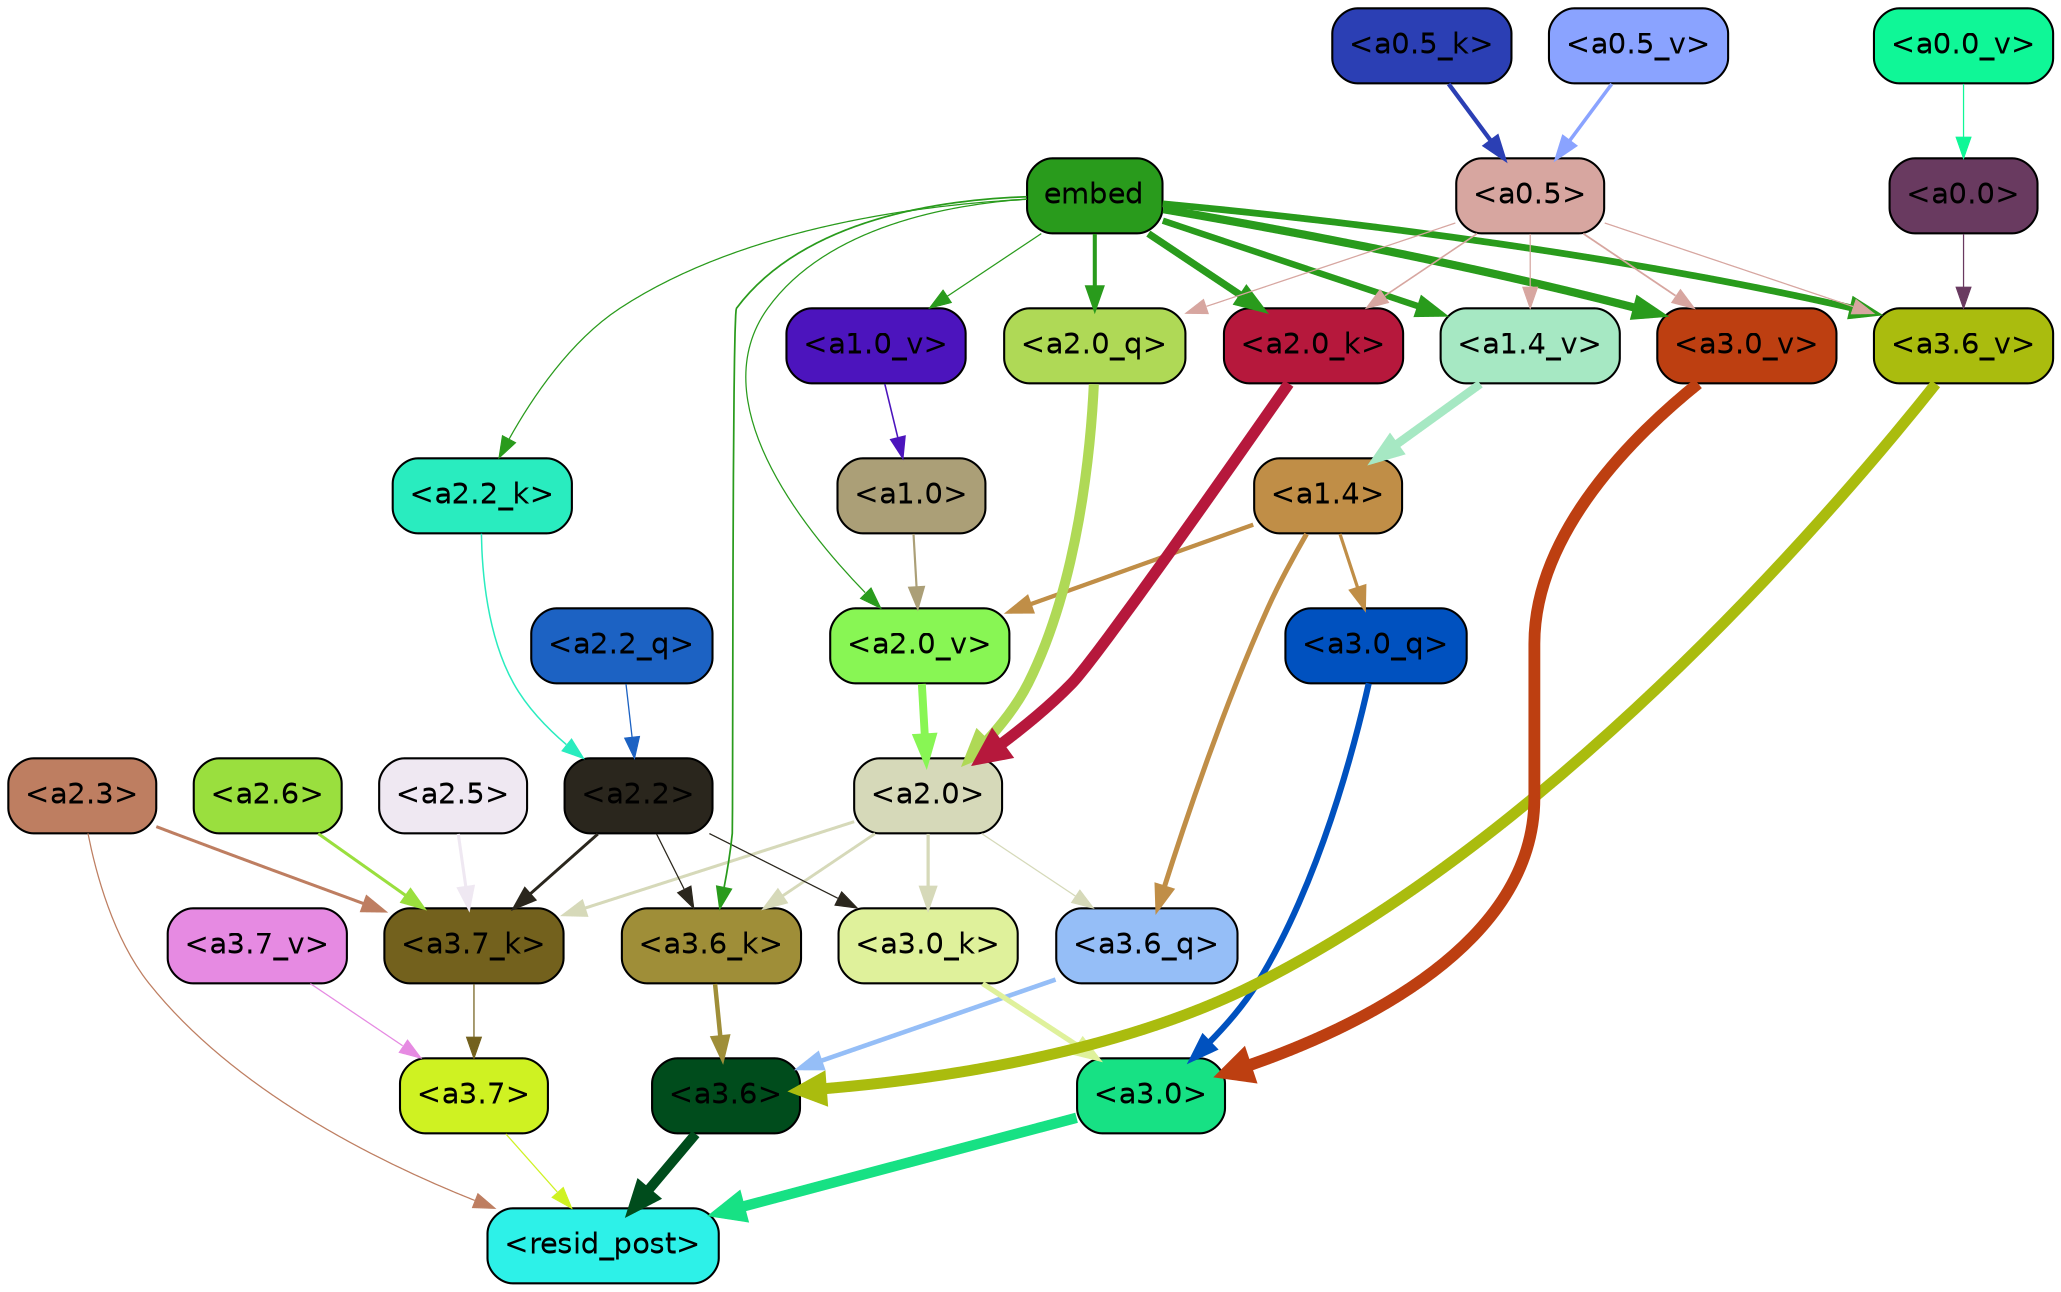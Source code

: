 strict digraph "" {
	graph [bgcolor=transparent,
		layout=dot,
		overlap=false,
		splines=true
	];
	"<a3.7>"	[color=black,
		fillcolor="#cff222",
		fontname=Helvetica,
		shape=box,
		style="filled, rounded"];
	"<resid_post>"	[color=black,
		fillcolor="#2df1e8",
		fontname=Helvetica,
		shape=box,
		style="filled, rounded"];
	"<a3.7>" -> "<resid_post>"	[color="#cff222",
		penwidth=0.6];
	"<a3.6>"	[color=black,
		fillcolor="#004c1c",
		fontname=Helvetica,
		shape=box,
		style="filled, rounded"];
	"<a3.6>" -> "<resid_post>"	[color="#004c1c",
		penwidth=4.749041676521301];
	"<a3.0>"	[color=black,
		fillcolor="#17e184",
		fontname=Helvetica,
		shape=box,
		style="filled, rounded"];
	"<a3.0>" -> "<resid_post>"	[color="#17e184",
		penwidth=5.004215121269226];
	"<a2.3>"	[color=black,
		fillcolor="#be7e61",
		fontname=Helvetica,
		shape=box,
		style="filled, rounded"];
	"<a2.3>" -> "<resid_post>"	[color="#be7e61",
		penwidth=0.6];
	"<a3.7_k>"	[color=black,
		fillcolor="#73611d",
		fontname=Helvetica,
		shape=box,
		style="filled, rounded"];
	"<a2.3>" -> "<a3.7_k>"	[color="#be7e61",
		penwidth=1.4559586644172668];
	"<a3.6_q>"	[color=black,
		fillcolor="#95bef7",
		fontname=Helvetica,
		shape=box,
		style="filled, rounded"];
	"<a3.6_q>" -> "<a3.6>"	[color="#95bef7",
		penwidth=2.199681341648102];
	"<a3.0_q>"	[color=black,
		fillcolor="#0051bf",
		fontname=Helvetica,
		shape=box,
		style="filled, rounded"];
	"<a3.0_q>" -> "<a3.0>"	[color="#0051bf",
		penwidth=2.9459195733070374];
	"<a3.7_k>" -> "<a3.7>"	[color="#73611d",
		penwidth=0.6];
	"<a3.6_k>"	[color=black,
		fillcolor="#9f8e38",
		fontname=Helvetica,
		shape=box,
		style="filled, rounded"];
	"<a3.6_k>" -> "<a3.6>"	[color="#9f8e38",
		penwidth=2.13908451795578];
	"<a3.0_k>"	[color=black,
		fillcolor="#dff19b",
		fontname=Helvetica,
		shape=box,
		style="filled, rounded"];
	"<a3.0_k>" -> "<a3.0>"	[color="#dff19b",
		penwidth=2.520303964614868];
	"<a3.7_v>"	[color=black,
		fillcolor="#e68ae2",
		fontname=Helvetica,
		shape=box,
		style="filled, rounded"];
	"<a3.7_v>" -> "<a3.7>"	[color="#e68ae2",
		penwidth=0.6];
	"<a3.6_v>"	[color=black,
		fillcolor="#aabc0e",
		fontname=Helvetica,
		shape=box,
		style="filled, rounded"];
	"<a3.6_v>" -> "<a3.6>"	[color="#aabc0e",
		penwidth=5.297133803367615];
	"<a3.0_v>"	[color=black,
		fillcolor="#bd3f11",
		fontname=Helvetica,
		shape=box,
		style="filled, rounded"];
	"<a3.0_v>" -> "<a3.0>"	[color="#bd3f11",
		penwidth=5.680712580680847];
	"<a2.0>"	[color=black,
		fillcolor="#d6d9b9",
		fontname=Helvetica,
		shape=box,
		style="filled, rounded"];
	"<a2.0>" -> "<a3.6_q>"	[color="#d6d9b9",
		penwidth=0.6];
	"<a2.0>" -> "<a3.7_k>"	[color="#d6d9b9",
		penwidth=1.4582423567771912];
	"<a2.0>" -> "<a3.6_k>"	[color="#d6d9b9",
		penwidth=1.3792681694030762];
	"<a2.0>" -> "<a3.0_k>"	[color="#d6d9b9",
		penwidth=1.5433646440505981];
	"<a1.4>"	[color=black,
		fillcolor="#c08e47",
		fontname=Helvetica,
		shape=box,
		style="filled, rounded"];
	"<a1.4>" -> "<a3.6_q>"	[color="#c08e47",
		penwidth=2.407962203025818];
	"<a1.4>" -> "<a3.0_q>"	[color="#c08e47",
		penwidth=1.5490156412124634];
	"<a2.0_v>"	[color=black,
		fillcolor="#88f654",
		fontname=Helvetica,
		shape=box,
		style="filled, rounded"];
	"<a1.4>" -> "<a2.0_v>"	[color="#c08e47",
		penwidth=2.058677911758423];
	"<a2.6>"	[color=black,
		fillcolor="#9adf3e",
		fontname=Helvetica,
		shape=box,
		style="filled, rounded"];
	"<a2.6>" -> "<a3.7_k>"	[color="#9adf3e",
		penwidth=1.468173325061798];
	"<a2.5>"	[color=black,
		fillcolor="#efe8f2",
		fontname=Helvetica,
		shape=box,
		style="filled, rounded"];
	"<a2.5>" -> "<a3.7_k>"	[color="#efe8f2",
		penwidth=1.457568109035492];
	"<a2.2>"	[color=black,
		fillcolor="#2a261d",
		fontname=Helvetica,
		shape=box,
		style="filled, rounded"];
	"<a2.2>" -> "<a3.7_k>"	[color="#2a261d",
		penwidth=1.4199435114860535];
	"<a2.2>" -> "<a3.6_k>"	[color="#2a261d",
		penwidth=0.6];
	"<a2.2>" -> "<a3.0_k>"	[color="#2a261d",
		penwidth=0.6];
	embed	[color=black,
		fillcolor="#299b1c",
		fontname=Helvetica,
		shape=box,
		style="filled, rounded"];
	embed -> "<a3.6_k>"	[color="#299b1c",
		penwidth=0.8273519277572632];
	embed -> "<a3.6_v>"	[color="#299b1c",
		penwidth=3.2414157912135124];
	embed -> "<a3.0_v>"	[color="#299b1c",
		penwidth=3.929257571697235];
	"<a2.0_q>"	[color=black,
		fillcolor="#afd956",
		fontname=Helvetica,
		shape=box,
		style="filled, rounded"];
	embed -> "<a2.0_q>"	[color="#299b1c",
		penwidth=1.9435837268829346];
	"<a2.2_k>"	[color=black,
		fillcolor="#29ecbf",
		fontname=Helvetica,
		shape=box,
		style="filled, rounded"];
	embed -> "<a2.2_k>"	[color="#299b1c",
		penwidth=0.6];
	"<a2.0_k>"	[color=black,
		fillcolor="#b6183c",
		fontname=Helvetica,
		shape=box,
		style="filled, rounded"];
	embed -> "<a2.0_k>"	[color="#299b1c",
		penwidth=3.4579111337661743];
	embed -> "<a2.0_v>"	[color="#299b1c",
		penwidth=0.6];
	"<a1.4_v>"	[color=black,
		fillcolor="#a6e8c3",
		fontname=Helvetica,
		shape=box,
		style="filled, rounded"];
	embed -> "<a1.4_v>"	[color="#299b1c",
		penwidth=3.0905416011810303];
	"<a1.0_v>"	[color=black,
		fillcolor="#4c14bd",
		fontname=Helvetica,
		shape=box,
		style="filled, rounded"];
	embed -> "<a1.0_v>"	[color="#299b1c",
		penwidth=0.6];
	"<a0.5>"	[color=black,
		fillcolor="#d7a6a0",
		fontname=Helvetica,
		shape=box,
		style="filled, rounded"];
	"<a0.5>" -> "<a3.6_v>"	[color="#d7a6a0",
		penwidth=0.6];
	"<a0.5>" -> "<a3.0_v>"	[color="#d7a6a0",
		penwidth=0.8535017371177673];
	"<a0.5>" -> "<a2.0_q>"	[color="#d7a6a0",
		penwidth=0.6];
	"<a0.5>" -> "<a2.0_k>"	[color="#d7a6a0",
		penwidth=0.7646331787109375];
	"<a0.5>" -> "<a1.4_v>"	[color="#d7a6a0",
		penwidth=0.6];
	"<a0.0>"	[color=black,
		fillcolor="#693a60",
		fontname=Helvetica,
		shape=box,
		style="filled, rounded"];
	"<a0.0>" -> "<a3.6_v>"	[color="#693a60",
		penwidth=0.6];
	"<a2.2_q>"	[color=black,
		fillcolor="#1c62c3",
		fontname=Helvetica,
		shape=box,
		style="filled, rounded"];
	"<a2.2_q>" -> "<a2.2>"	[color="#1c62c3",
		penwidth=0.6301735639572144];
	"<a2.0_q>" -> "<a2.0>"	[color="#afd956",
		penwidth=4.832814455032349];
	"<a2.2_k>" -> "<a2.2>"	[color="#29ecbf",
		penwidth=0.7200896441936493];
	"<a2.0_k>" -> "<a2.0>"	[color="#b6183c",
		penwidth=5.423068851232529];
	"<a2.0_v>" -> "<a2.0>"	[color="#88f654",
		penwidth=3.7890332341194153];
	"<a1.0>"	[color=black,
		fillcolor="#ab9f77",
		fontname=Helvetica,
		shape=box,
		style="filled, rounded"];
	"<a1.0>" -> "<a2.0_v>"	[color="#ab9f77",
		penwidth=1.041085124015808];
	"<a1.4_v>" -> "<a1.4>"	[color="#a6e8c3",
		penwidth=4.065267086029053];
	"<a1.0_v>" -> "<a1.0>"	[color="#4c14bd",
		penwidth=0.7517843246459961];
	"<a0.5_k>"	[color=black,
		fillcolor="#2b3fb4",
		fontname=Helvetica,
		shape=box,
		style="filled, rounded"];
	"<a0.5_k>" -> "<a0.5>"	[color="#2b3fb4",
		penwidth=2.067288637161255];
	"<a0.5_v>"	[color=black,
		fillcolor="#8aa3ff",
		fontname=Helvetica,
		shape=box,
		style="filled, rounded"];
	"<a0.5_v>" -> "<a0.5>"	[color="#8aa3ff",
		penwidth=1.6968014240264893];
	"<a0.0_v>"	[color=black,
		fillcolor="#0ff797",
		fontname=Helvetica,
		shape=box,
		style="filled, rounded"];
	"<a0.0_v>" -> "<a0.0>"	[color="#0ff797",
		penwidth=0.6];
}
